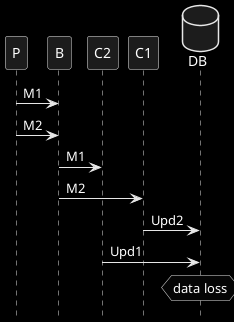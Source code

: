 @startuml
hide footbox
skinparam monochrome reverse
database DB order 10

P->B: M1
P->B: M2

B->C2: M1
B->C1: M2
C1->DB: Upd2
C2->DB: Upd1
hnote over DB: data loss
@enduml
